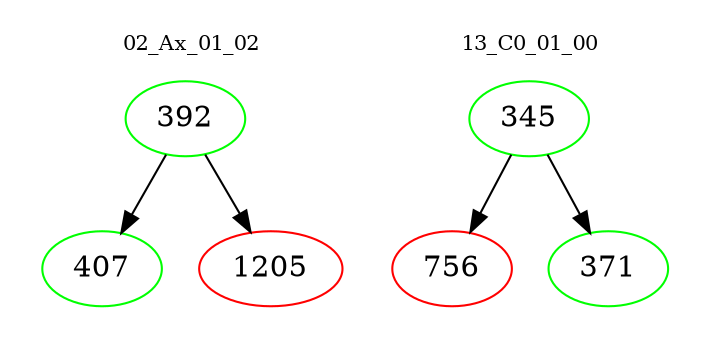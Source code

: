 digraph{
subgraph cluster_0 {
color = white
label = "02_Ax_01_02";
fontsize=10;
T0_392 [label="392", color="green"]
T0_392 -> T0_407 [color="black"]
T0_407 [label="407", color="green"]
T0_392 -> T0_1205 [color="black"]
T0_1205 [label="1205", color="red"]
}
subgraph cluster_1 {
color = white
label = "13_C0_01_00";
fontsize=10;
T1_345 [label="345", color="green"]
T1_345 -> T1_756 [color="black"]
T1_756 [label="756", color="red"]
T1_345 -> T1_371 [color="black"]
T1_371 [label="371", color="green"]
}
}
